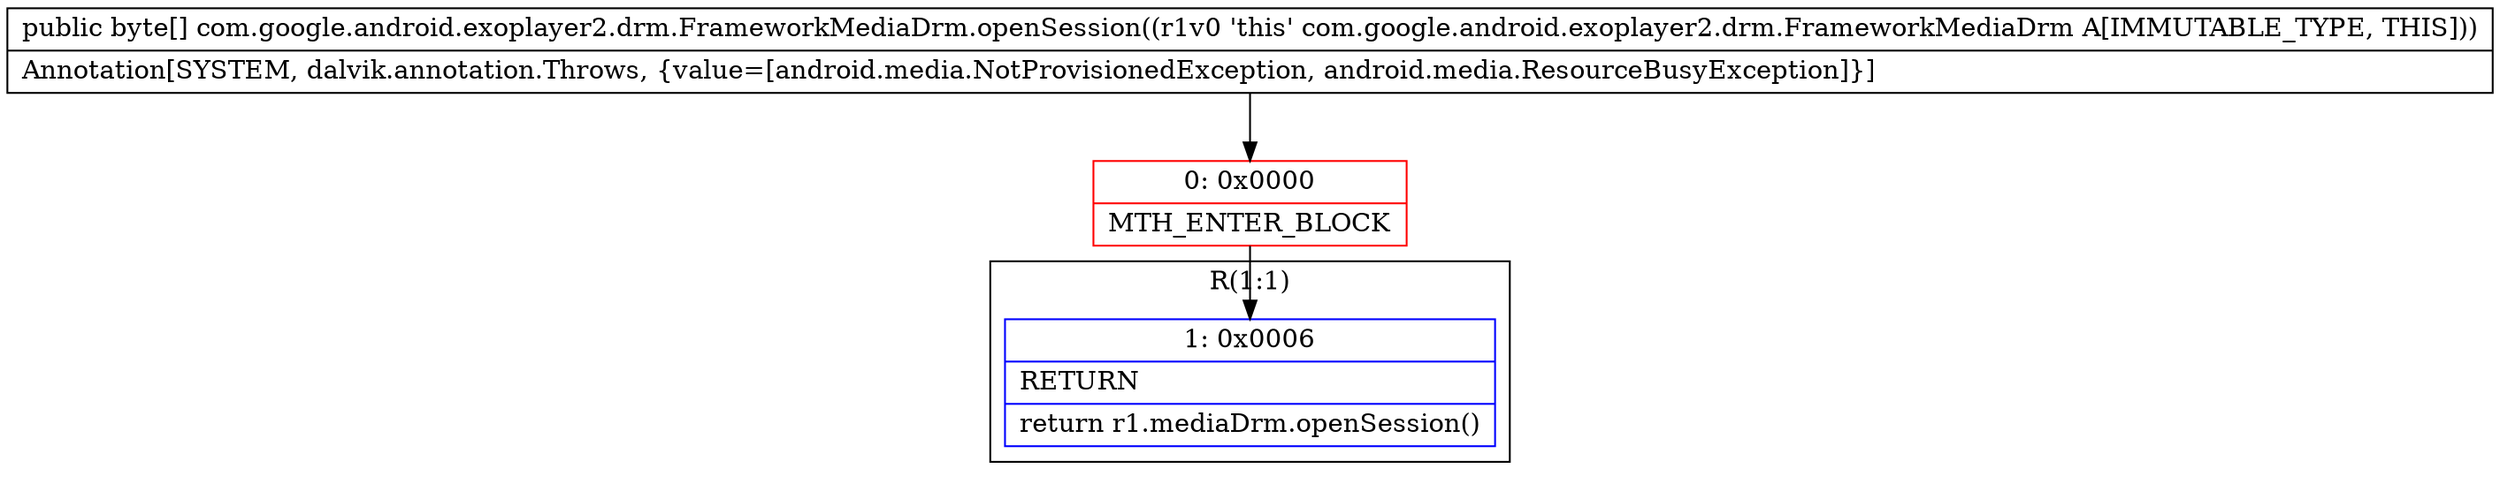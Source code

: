 digraph "CFG forcom.google.android.exoplayer2.drm.FrameworkMediaDrm.openSession()[B" {
subgraph cluster_Region_553822410 {
label = "R(1:1)";
node [shape=record,color=blue];
Node_1 [shape=record,label="{1\:\ 0x0006|RETURN\l|return r1.mediaDrm.openSession()\l}"];
}
Node_0 [shape=record,color=red,label="{0\:\ 0x0000|MTH_ENTER_BLOCK\l}"];
MethodNode[shape=record,label="{public byte[] com.google.android.exoplayer2.drm.FrameworkMediaDrm.openSession((r1v0 'this' com.google.android.exoplayer2.drm.FrameworkMediaDrm A[IMMUTABLE_TYPE, THIS]))  | Annotation[SYSTEM, dalvik.annotation.Throws, \{value=[android.media.NotProvisionedException, android.media.ResourceBusyException]\}]\l}"];
MethodNode -> Node_0;
Node_0 -> Node_1;
}

